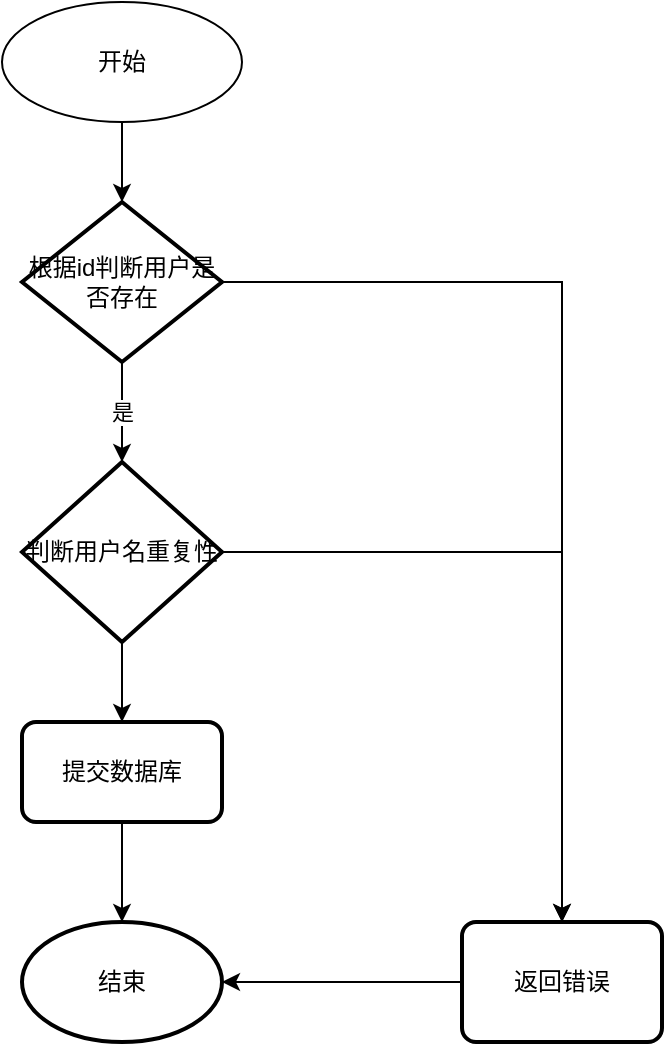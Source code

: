 <mxfile version="20.8.18" type="github">
  <diagram id="C5RBs43oDa-KdzZeNtuy" name="Page-1">
    <mxGraphModel dx="1354" dy="565" grid="1" gridSize="10" guides="1" tooltips="1" connect="1" arrows="1" fold="1" page="1" pageScale="1" pageWidth="827" pageHeight="1169" math="0" shadow="0">
      <root>
        <mxCell id="WIyWlLk6GJQsqaUBKTNV-0" />
        <mxCell id="WIyWlLk6GJQsqaUBKTNV-1" parent="WIyWlLk6GJQsqaUBKTNV-0" />
        <mxCell id="luAE3YNh0NklKac1Ez9h-2" value="" style="edgeStyle=orthogonalEdgeStyle;rounded=0;orthogonalLoop=1;jettySize=auto;html=1;" edge="1" parent="WIyWlLk6GJQsqaUBKTNV-1" source="luAE3YNh0NklKac1Ez9h-0" target="luAE3YNh0NklKac1Ez9h-1">
          <mxGeometry relative="1" as="geometry" />
        </mxCell>
        <mxCell id="luAE3YNh0NklKac1Ez9h-0" value="开始" style="ellipse;whiteSpace=wrap;html=1;" vertex="1" parent="WIyWlLk6GJQsqaUBKTNV-1">
          <mxGeometry x="260" y="40" width="120" height="60" as="geometry" />
        </mxCell>
        <mxCell id="luAE3YNh0NklKac1Ez9h-9" value="是" style="edgeStyle=orthogonalEdgeStyle;rounded=0;orthogonalLoop=1;jettySize=auto;html=1;" edge="1" parent="WIyWlLk6GJQsqaUBKTNV-1" source="luAE3YNh0NklKac1Ez9h-1" target="luAE3YNh0NklKac1Ez9h-8">
          <mxGeometry relative="1" as="geometry" />
        </mxCell>
        <mxCell id="luAE3YNh0NklKac1Ez9h-17" style="edgeStyle=orthogonalEdgeStyle;rounded=0;orthogonalLoop=1;jettySize=auto;html=1;" edge="1" parent="WIyWlLk6GJQsqaUBKTNV-1" source="luAE3YNh0NklKac1Ez9h-1" target="luAE3YNh0NklKac1Ez9h-16">
          <mxGeometry relative="1" as="geometry" />
        </mxCell>
        <mxCell id="luAE3YNh0NklKac1Ez9h-1" value="根据id判断用户是否存在" style="strokeWidth=2;html=1;shape=mxgraph.flowchart.decision;whiteSpace=wrap;" vertex="1" parent="WIyWlLk6GJQsqaUBKTNV-1">
          <mxGeometry x="270" y="140" width="100" height="80" as="geometry" />
        </mxCell>
        <mxCell id="luAE3YNh0NklKac1Ez9h-4" value="结束" style="strokeWidth=2;html=1;shape=mxgraph.flowchart.start_1;whiteSpace=wrap;" vertex="1" parent="WIyWlLk6GJQsqaUBKTNV-1">
          <mxGeometry x="270" y="500" width="100" height="60" as="geometry" />
        </mxCell>
        <mxCell id="luAE3YNh0NklKac1Ez9h-18" style="edgeStyle=orthogonalEdgeStyle;rounded=0;orthogonalLoop=1;jettySize=auto;html=1;" edge="1" parent="WIyWlLk6GJQsqaUBKTNV-1" source="luAE3YNh0NklKac1Ez9h-8" target="luAE3YNh0NklKac1Ez9h-16">
          <mxGeometry relative="1" as="geometry" />
        </mxCell>
        <mxCell id="luAE3YNh0NklKac1Ez9h-21" value="" style="edgeStyle=orthogonalEdgeStyle;rounded=0;orthogonalLoop=1;jettySize=auto;html=1;" edge="1" parent="WIyWlLk6GJQsqaUBKTNV-1" source="luAE3YNh0NklKac1Ez9h-8" target="luAE3YNh0NklKac1Ez9h-19">
          <mxGeometry relative="1" as="geometry" />
        </mxCell>
        <mxCell id="luAE3YNh0NklKac1Ez9h-8" value="判断用户名重复性" style="strokeWidth=2;html=1;shape=mxgraph.flowchart.decision;whiteSpace=wrap;" vertex="1" parent="WIyWlLk6GJQsqaUBKTNV-1">
          <mxGeometry x="270" y="270" width="100" height="90" as="geometry" />
        </mxCell>
        <mxCell id="luAE3YNh0NklKac1Ez9h-22" style="edgeStyle=orthogonalEdgeStyle;rounded=0;orthogonalLoop=1;jettySize=auto;html=1;" edge="1" parent="WIyWlLk6GJQsqaUBKTNV-1" source="luAE3YNh0NklKac1Ez9h-16" target="luAE3YNh0NklKac1Ez9h-4">
          <mxGeometry relative="1" as="geometry" />
        </mxCell>
        <mxCell id="luAE3YNh0NklKac1Ez9h-16" value="返回错误" style="rounded=1;whiteSpace=wrap;html=1;absoluteArcSize=1;arcSize=14;strokeWidth=2;" vertex="1" parent="WIyWlLk6GJQsqaUBKTNV-1">
          <mxGeometry x="490" y="500" width="100" height="60" as="geometry" />
        </mxCell>
        <mxCell id="luAE3YNh0NklKac1Ez9h-20" value="" style="edgeStyle=orthogonalEdgeStyle;rounded=0;orthogonalLoop=1;jettySize=auto;html=1;" edge="1" parent="WIyWlLk6GJQsqaUBKTNV-1" source="luAE3YNh0NklKac1Ez9h-19" target="luAE3YNh0NklKac1Ez9h-4">
          <mxGeometry relative="1" as="geometry" />
        </mxCell>
        <mxCell id="luAE3YNh0NklKac1Ez9h-19" value="提交数据库" style="rounded=1;whiteSpace=wrap;html=1;absoluteArcSize=1;arcSize=14;strokeWidth=2;" vertex="1" parent="WIyWlLk6GJQsqaUBKTNV-1">
          <mxGeometry x="270" y="400" width="100" height="50" as="geometry" />
        </mxCell>
      </root>
    </mxGraphModel>
  </diagram>
</mxfile>
